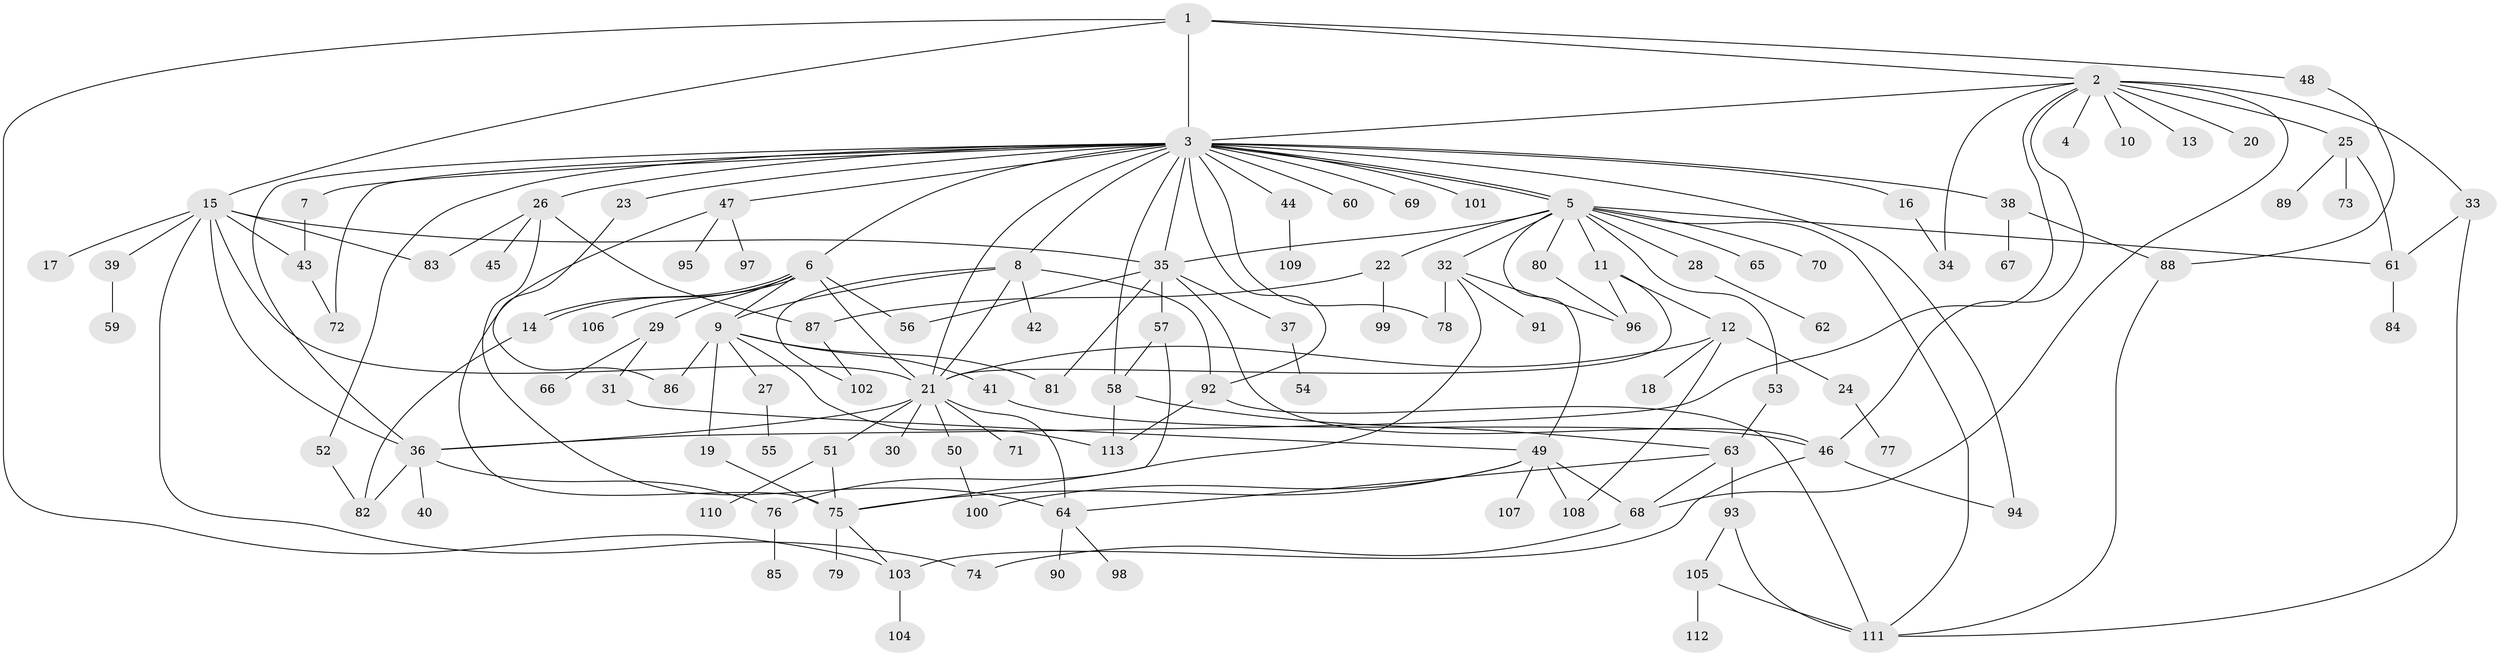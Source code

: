 // Generated by graph-tools (version 1.1) at 2025/26/03/09/25 03:26:03]
// undirected, 113 vertices, 171 edges
graph export_dot {
graph [start="1"]
  node [color=gray90,style=filled];
  1;
  2;
  3;
  4;
  5;
  6;
  7;
  8;
  9;
  10;
  11;
  12;
  13;
  14;
  15;
  16;
  17;
  18;
  19;
  20;
  21;
  22;
  23;
  24;
  25;
  26;
  27;
  28;
  29;
  30;
  31;
  32;
  33;
  34;
  35;
  36;
  37;
  38;
  39;
  40;
  41;
  42;
  43;
  44;
  45;
  46;
  47;
  48;
  49;
  50;
  51;
  52;
  53;
  54;
  55;
  56;
  57;
  58;
  59;
  60;
  61;
  62;
  63;
  64;
  65;
  66;
  67;
  68;
  69;
  70;
  71;
  72;
  73;
  74;
  75;
  76;
  77;
  78;
  79;
  80;
  81;
  82;
  83;
  84;
  85;
  86;
  87;
  88;
  89;
  90;
  91;
  92;
  93;
  94;
  95;
  96;
  97;
  98;
  99;
  100;
  101;
  102;
  103;
  104;
  105;
  106;
  107;
  108;
  109;
  110;
  111;
  112;
  113;
  1 -- 2;
  1 -- 3;
  1 -- 15;
  1 -- 48;
  1 -- 103;
  2 -- 3;
  2 -- 4;
  2 -- 10;
  2 -- 13;
  2 -- 20;
  2 -- 25;
  2 -- 33;
  2 -- 34;
  2 -- 36;
  2 -- 46;
  2 -- 68;
  3 -- 5;
  3 -- 5;
  3 -- 6;
  3 -- 7;
  3 -- 8;
  3 -- 16;
  3 -- 21;
  3 -- 23;
  3 -- 26;
  3 -- 35;
  3 -- 36;
  3 -- 38;
  3 -- 44;
  3 -- 47;
  3 -- 52;
  3 -- 58;
  3 -- 60;
  3 -- 69;
  3 -- 72;
  3 -- 78;
  3 -- 92;
  3 -- 94;
  3 -- 101;
  5 -- 11;
  5 -- 22;
  5 -- 28;
  5 -- 32;
  5 -- 35;
  5 -- 49;
  5 -- 53;
  5 -- 61;
  5 -- 65;
  5 -- 70;
  5 -- 80;
  5 -- 111;
  6 -- 9;
  6 -- 14;
  6 -- 14;
  6 -- 21;
  6 -- 29;
  6 -- 56;
  6 -- 106;
  7 -- 43;
  8 -- 9;
  8 -- 21;
  8 -- 42;
  8 -- 92;
  8 -- 102;
  9 -- 19;
  9 -- 27;
  9 -- 41;
  9 -- 81;
  9 -- 86;
  9 -- 113;
  11 -- 12;
  11 -- 21;
  11 -- 96;
  12 -- 18;
  12 -- 21;
  12 -- 24;
  12 -- 108;
  14 -- 82;
  15 -- 17;
  15 -- 21;
  15 -- 35;
  15 -- 36;
  15 -- 39;
  15 -- 43;
  15 -- 74;
  15 -- 83;
  16 -- 34;
  19 -- 75;
  21 -- 30;
  21 -- 36;
  21 -- 50;
  21 -- 51;
  21 -- 64;
  21 -- 71;
  22 -- 87;
  22 -- 99;
  23 -- 86;
  24 -- 77;
  25 -- 61;
  25 -- 73;
  25 -- 89;
  26 -- 45;
  26 -- 64;
  26 -- 83;
  26 -- 87;
  27 -- 55;
  28 -- 62;
  29 -- 31;
  29 -- 66;
  31 -- 49;
  32 -- 76;
  32 -- 78;
  32 -- 91;
  32 -- 96;
  33 -- 61;
  33 -- 111;
  35 -- 37;
  35 -- 46;
  35 -- 56;
  35 -- 57;
  35 -- 81;
  36 -- 40;
  36 -- 76;
  36 -- 82;
  37 -- 54;
  38 -- 67;
  38 -- 88;
  39 -- 59;
  41 -- 46;
  43 -- 72;
  44 -- 109;
  46 -- 94;
  46 -- 103;
  47 -- 75;
  47 -- 95;
  47 -- 97;
  48 -- 88;
  49 -- 68;
  49 -- 75;
  49 -- 100;
  49 -- 107;
  49 -- 108;
  50 -- 100;
  51 -- 75;
  51 -- 110;
  52 -- 82;
  53 -- 63;
  57 -- 58;
  57 -- 75;
  58 -- 63;
  58 -- 113;
  61 -- 84;
  63 -- 64;
  63 -- 68;
  63 -- 93;
  64 -- 90;
  64 -- 98;
  68 -- 74;
  75 -- 79;
  75 -- 103;
  76 -- 85;
  80 -- 96;
  87 -- 102;
  88 -- 111;
  92 -- 111;
  92 -- 113;
  93 -- 105;
  93 -- 111;
  103 -- 104;
  105 -- 111;
  105 -- 112;
}
